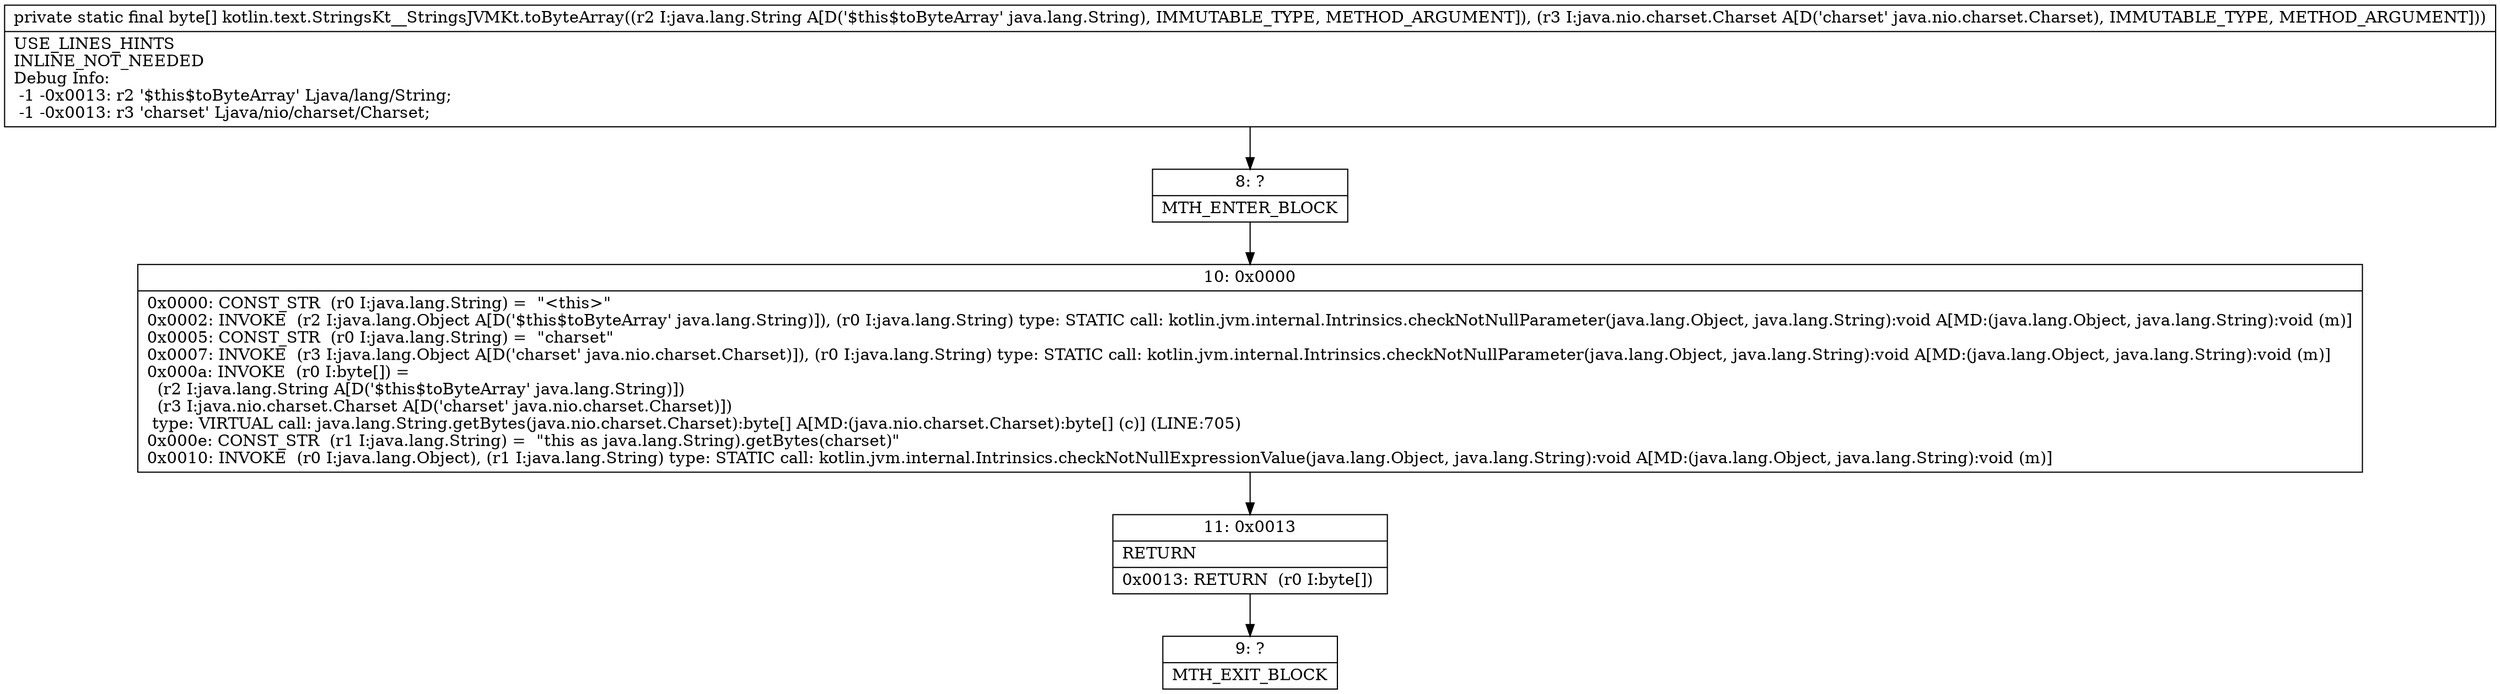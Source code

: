digraph "CFG forkotlin.text.StringsKt__StringsJVMKt.toByteArray(Ljava\/lang\/String;Ljava\/nio\/charset\/Charset;)[B" {
Node_8 [shape=record,label="{8\:\ ?|MTH_ENTER_BLOCK\l}"];
Node_10 [shape=record,label="{10\:\ 0x0000|0x0000: CONST_STR  (r0 I:java.lang.String) =  \"\<this\>\" \l0x0002: INVOKE  (r2 I:java.lang.Object A[D('$this$toByteArray' java.lang.String)]), (r0 I:java.lang.String) type: STATIC call: kotlin.jvm.internal.Intrinsics.checkNotNullParameter(java.lang.Object, java.lang.String):void A[MD:(java.lang.Object, java.lang.String):void (m)]\l0x0005: CONST_STR  (r0 I:java.lang.String) =  \"charset\" \l0x0007: INVOKE  (r3 I:java.lang.Object A[D('charset' java.nio.charset.Charset)]), (r0 I:java.lang.String) type: STATIC call: kotlin.jvm.internal.Intrinsics.checkNotNullParameter(java.lang.Object, java.lang.String):void A[MD:(java.lang.Object, java.lang.String):void (m)]\l0x000a: INVOKE  (r0 I:byte[]) = \l  (r2 I:java.lang.String A[D('$this$toByteArray' java.lang.String)])\l  (r3 I:java.nio.charset.Charset A[D('charset' java.nio.charset.Charset)])\l type: VIRTUAL call: java.lang.String.getBytes(java.nio.charset.Charset):byte[] A[MD:(java.nio.charset.Charset):byte[] (c)] (LINE:705)\l0x000e: CONST_STR  (r1 I:java.lang.String) =  \"this as java.lang.String).getBytes(charset)\" \l0x0010: INVOKE  (r0 I:java.lang.Object), (r1 I:java.lang.String) type: STATIC call: kotlin.jvm.internal.Intrinsics.checkNotNullExpressionValue(java.lang.Object, java.lang.String):void A[MD:(java.lang.Object, java.lang.String):void (m)]\l}"];
Node_11 [shape=record,label="{11\:\ 0x0013|RETURN\l|0x0013: RETURN  (r0 I:byte[]) \l}"];
Node_9 [shape=record,label="{9\:\ ?|MTH_EXIT_BLOCK\l}"];
MethodNode[shape=record,label="{private static final byte[] kotlin.text.StringsKt__StringsJVMKt.toByteArray((r2 I:java.lang.String A[D('$this$toByteArray' java.lang.String), IMMUTABLE_TYPE, METHOD_ARGUMENT]), (r3 I:java.nio.charset.Charset A[D('charset' java.nio.charset.Charset), IMMUTABLE_TYPE, METHOD_ARGUMENT]))  | USE_LINES_HINTS\lINLINE_NOT_NEEDED\lDebug Info:\l  \-1 \-0x0013: r2 '$this$toByteArray' Ljava\/lang\/String;\l  \-1 \-0x0013: r3 'charset' Ljava\/nio\/charset\/Charset;\l}"];
MethodNode -> Node_8;Node_8 -> Node_10;
Node_10 -> Node_11;
Node_11 -> Node_9;
}

